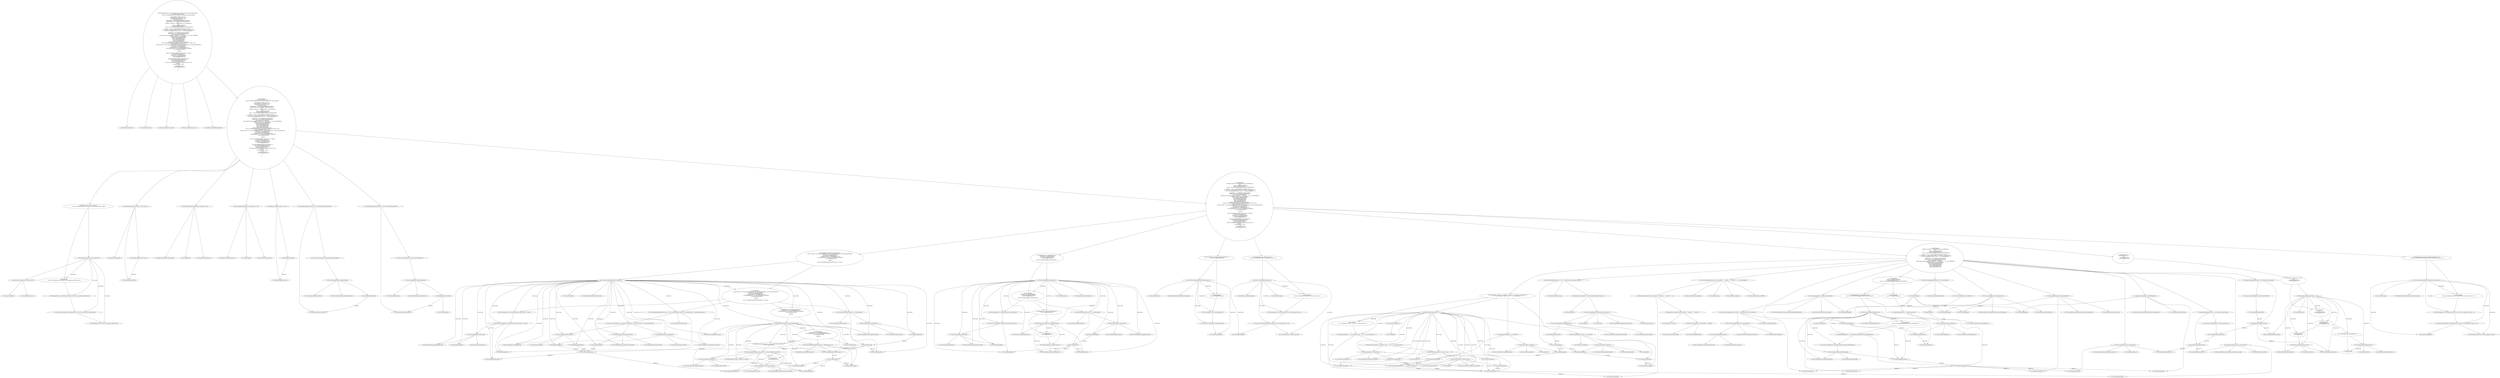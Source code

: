 digraph "parse#?,Project,Object" {
0 [label="2:CtTypeReferenceImpl@void" shape=ellipse]
1 [label="2:CtVirtualElement@parse" shape=ellipse]
2 [label="2:CtParameterImpl@Project project" shape=ellipse]
3 [label="2:CtParameterImpl@Object source" shape=ellipse]
4 [label="2:CtTypeReferenceImpl@BuildException" shape=ellipse]
5 [label="3:CtVariableReadImpl@source" shape=ellipse]
6 [label="3:CtTypeAccessImpl@File" shape=ellipse]
7 [label="3:CtBinaryOperatorImpl@(source instanceof File)" shape=ellipse]
8 [label="3:CtUnaryOperatorImpl@!(source instanceof File)" shape=ellipse]
9 [label="4:CtLiteralImpl@\"Only File source supported by default plugin\"" shape=ellipse]
10 [label="4:CtConstructorCallImpl@new BuildException(\"Only File source supported by default plugin\")" shape=ellipse]
11 [label="4:CtThrowImpl@throw new BuildException(\"Only File source supported by default plugin\")" shape=ellipse]
12 [label="3:CtBlockImpl@\{
    throw new BuildException(\"Only File source supported by default plugin\");
\}" shape=ellipse]
13 [label="3:CtIfImpl@if (!(source instanceof File)) \{
    throw new BuildException(\"Only File source supported by default plugin\");
\}" shape=ellipse]
14 [label="6:CtTypeReferenceImpl@File" shape=ellipse]
15 [label="6:CtVariableReadImpl@((File) (source))" shape=ellipse]
16 [label="6:CtVirtualElement@buildFile" shape=ellipse]
17 [label="6:CtLocalVariableImpl@File buildFile = ((File) (source))" shape=ellipse]
18 [label="7:CtTypeReferenceImpl@FileInputStream" shape=ellipse]
19 [label="7:CtLiteralImpl@null" shape=ellipse]
20 [label="7:CtVirtualElement@inputStream" shape=ellipse]
21 [label="7:CtLocalVariableImpl@FileInputStream inputStream = null" shape=ellipse]
22 [label="8:CtTypeReferenceImpl@InputSource" shape=ellipse]
23 [label="8:CtLiteralImpl@null" shape=ellipse]
24 [label="8:CtVirtualElement@inputSource" shape=ellipse]
25 [label="8:CtLocalVariableImpl@InputSource inputSource = null" shape=ellipse]
26 [label="9:CtFieldWriteImpl@this.project" shape=ellipse]
27 [label="9:CtVariableReadImpl@project" shape=ellipse]
28 [label="9:CtAssignmentImpl@this.project = project" shape=ellipse]
29 [label="10:CtFieldWriteImpl@this.buildFile" shape=ellipse]
30 [label="10:CtExecutableReferenceImpl@getAbsolutePath()" shape=ellipse]
31 [label="10:CtVirtualElement@getAbsolutePath" shape=ellipse]
32 [label="10:CtVariableReadImpl@buildFile" shape=ellipse]
33 [label="10:CtInvocationImpl@buildFile.getAbsolutePath()" shape=ellipse]
34 [label="10:CtConstructorCallImpl@new File(buildFile.getAbsolutePath())" shape=ellipse]
35 [label="10:CtAssignmentImpl@this.buildFile = new File(buildFile.getAbsolutePath())" shape=ellipse]
36 [label="11:CtFieldWriteImpl@buildFileParent" shape=ellipse]
37 [label="11:CtExecutableReferenceImpl@getParent()" shape=ellipse]
38 [label="11:CtVirtualElement@getParent" shape=ellipse]
39 [label="11:CtThisAccessImpl@this" shape=ellipse]
40 [label="11:CtFieldReadImpl@this.buildFile" shape=ellipse]
41 [label="11:CtInvocationImpl@this.buildFile.getParent()" shape=ellipse]
42 [label="11:CtConstructorCallImpl@new File(this.buildFile.getParent())" shape=ellipse]
43 [label="11:CtAssignmentImpl@buildFileParent = new File(this.buildFile.getParent())" shape=ellipse]
44 [label="13:CtTypeReferenceImpl@SAXParser" shape=ellipse]
45 [label="13:CtExecutableReferenceImpl@newSAXParser()" shape=ellipse]
46 [label="13:CtVirtualElement@newSAXParser" shape=ellipse]
47 [label="13:CtExecutableReferenceImpl@getParserFactory()" shape=ellipse]
48 [label="13:CtVirtualElement@getParserFactory" shape=ellipse]
49 [label="13:CtInvocationImpl@getParserFactory()" shape=ellipse]
50 [label="13:CtInvocationImpl@getParserFactory().newSAXParser()" shape=ellipse]
51 [label="13:CtVirtualElement@saxParser" shape=ellipse]
52 [label="13:CtLocalVariableImpl@SAXParser saxParser = getParserFactory().newSAXParser()" shape=ellipse]
53 [label="15:CtFieldWriteImpl@parser" shape=ellipse]
54 [label="15:CtExecutableReferenceImpl@getParser()" shape=ellipse]
55 [label="15:CtVirtualElement@getParser" shape=ellipse]
56 [label="15:CtVariableReadImpl@saxParser" shape=ellipse]
57 [label="15:CtInvocationImpl@saxParser.getParser()" shape=ellipse]
58 [label="15:CtAssignmentImpl@parser = saxParser.getParser()" shape=ellipse]
59 [label="14:CtBlockImpl@\{
    parser = saxParser.getParser();
\}" shape=ellipse]
60 [label="16:CtVirtualElement@exc" shape=ellipse]
61 [label="16:CtTypeReferenceImpl@SAXException" shape=ellipse]
62 [label="16:CtCatchVariableImpl@SAXException exc" shape=ellipse]
63 [label="17:CtFieldWriteImpl@parser" shape=ellipse]
64 [label="17:CtExecutableReferenceImpl@getXMLReader()" shape=ellipse]
65 [label="17:CtVirtualElement@getXMLReader" shape=ellipse]
66 [label="17:CtVariableReadImpl@saxParser" shape=ellipse]
67 [label="17:CtInvocationImpl@saxParser.getXMLReader()" shape=ellipse]
68 [label="17:CtConstructorCallImpl@new XMLReaderAdapter(saxParser.getXMLReader())" shape=ellipse]
69 [label="17:CtAssignmentImpl@parser = new XMLReaderAdapter(saxParser.getXMLReader())" shape=ellipse]
70 [label="16:CtBlockImpl@\{
    parser = new XMLReaderAdapter(saxParser.getXMLReader());
\}" shape=ellipse]
71 [label="16:CtCatchImpl@ catch (SAXException exc) \{
    parser = new XMLReaderAdapter(saxParser.getXMLReader());
\}" shape=ellipse]
72 [label="14:CtTryImpl@try \{
    parser = saxParser.getParser();
\} catch (SAXException exc) \{
    parser = new XMLReaderAdapter(saxParser.getXMLReader());
\}" shape=ellipse]
73 [label="19:CtTypeReferenceImpl@String" shape=ellipse]
74 [label="19:CtLiteralImpl@\"file:\"" shape=ellipse]
75 [label="19:CtExecutableReferenceImpl@replace(char,char)" shape=ellipse]
76 [label="19:CtVirtualElement@replace" shape=ellipse]
77 [label="19:CtExecutableReferenceImpl@getAbsolutePath()" shape=ellipse]
78 [label="19:CtVirtualElement@getAbsolutePath" shape=ellipse]
79 [label="19:CtVariableReadImpl@buildFile" shape=ellipse]
80 [label="19:CtInvocationImpl@buildFile.getAbsolutePath()" shape=ellipse]
81 [label="19:CtLiteralImpl@'\\'" shape=ellipse]
82 [label="19:CtLiteralImpl@'/'" shape=ellipse]
83 [label="19:CtInvocationImpl@buildFile.getAbsolutePath().replace('\\', '/')" shape=ellipse]
84 [label="19:CtBinaryOperatorImpl@\"file:\" + buildFile.getAbsolutePath().replace('\\', '/')" shape=ellipse]
85 [label="19:CtVirtualElement@uri" shape=ellipse]
86 [label="19:CtLocalVariableImpl@String uri = \"file:\" + buildFile.getAbsolutePath().replace('\\', '/')" shape=ellipse]
87 [label="20:CtTypeReferenceImpl@int" shape=ellipse]
88 [label="20:CtExecutableReferenceImpl@indexOf(int)" shape=ellipse]
89 [label="20:CtVirtualElement@indexOf" shape=ellipse]
90 [label="20:CtVariableReadImpl@uri" shape=ellipse]
91 [label="20:CtLiteralImpl@'#'" shape=ellipse]
92 [label="20:CtInvocationImpl@uri.indexOf('#')" shape=ellipse]
93 [label="20:CtVirtualElement@index" shape=ellipse]
94 [label="20:CtLocalVariableImpl@int index = uri.indexOf('#')" shape=ellipse]
95 [label="20:CtVariableReadImpl@index" shape=ellipse]
96 [label="20:CtLiteralImpl@1" shape=ellipse]
97 [label="20:CtUnaryOperatorImpl@(-1)" shape=ellipse]
98 [label="20:CtBinaryOperatorImpl@index != (-1)" shape=ellipse]
99 [label="20:CtVariableWriteImpl@index" shape=ellipse]
100 [label="20:CtExecutableReferenceImpl@indexOf(int)" shape=ellipse]
101 [label="20:CtVirtualElement@indexOf" shape=ellipse]
102 [label="20:CtVariableReadImpl@uri" shape=ellipse]
103 [label="20:CtLiteralImpl@'#'" shape=ellipse]
104 [label="20:CtInvocationImpl@uri.indexOf('#')" shape=ellipse]
105 [label="20:CtAssignmentImpl@index = uri.indexOf('#')" shape=ellipse]
106 [label="21:CtVariableWriteImpl@uri" shape=ellipse]
107 [label="21:CtExecutableReferenceImpl@substring(int,int)" shape=ellipse]
108 [label="21:CtVirtualElement@substring" shape=ellipse]
109 [label="21:CtVariableReadImpl@uri" shape=ellipse]
110 [label="21:CtLiteralImpl@0" shape=ellipse]
111 [label="21:CtVariableReadImpl@index" shape=ellipse]
112 [label="21:CtInvocationImpl@uri.substring(0, index)" shape=ellipse]
113 [label="21:CtLiteralImpl@\"%23\"" shape=ellipse]
114 [label="21:CtBinaryOperatorImpl@(uri.substring(0, index) + \"%23\")" shape=ellipse]
115 [label="21:CtExecutableReferenceImpl@substring(int)" shape=ellipse]
116 [label="21:CtVirtualElement@substring" shape=ellipse]
117 [label="21:CtVariableReadImpl@uri" shape=ellipse]
118 [label="21:CtVariableReadImpl@index" shape=ellipse]
119 [label="21:CtLiteralImpl@1" shape=ellipse]
120 [label="21:CtBinaryOperatorImpl@index + 1" shape=ellipse]
121 [label="21:CtInvocationImpl@uri.substring(index + 1)" shape=ellipse]
122 [label="21:CtBinaryOperatorImpl@(uri.substring(0, index) + \"%23\") + uri.substring(index + 1)" shape=ellipse]
123 [label="21:CtAssignmentImpl@uri = (uri.substring(0, index) + \"%23\") + uri.substring(index + 1)" shape=ellipse]
124 [label="20:CtBlockImpl@\{
    uri = (uri.substring(0, index) + \"%23\") + uri.substring(index + 1);
\}" shape=ellipse]
125 [label="20:CtForImpl@for (int index = uri.indexOf('#'); index != (-1); index = uri.indexOf('#')) \{
    uri = (uri.substring(0, index) + \"%23\") + uri.substring(index + 1);
\}" shape=ellipse]
126 [label="23:CtVariableWriteImpl@inputStream" shape=ellipse]
127 [label="23:CtVariableReadImpl@buildFile" shape=ellipse]
128 [label="23:CtConstructorCallImpl@new FileInputStream(buildFile)" shape=ellipse]
129 [label="23:CtAssignmentImpl@inputStream = new FileInputStream(buildFile)" shape=ellipse]
130 [label="24:CtVariableWriteImpl@inputSource" shape=ellipse]
131 [label="24:CtVariableReadImpl@inputStream" shape=ellipse]
132 [label="24:CtConstructorCallImpl@new InputSource(inputStream)" shape=ellipse]
133 [label="24:CtAssignmentImpl@inputSource = new InputSource(inputStream)" shape=ellipse]
134 [label="25:CtExecutableReferenceImpl@setSystemId(java.lang.String)" shape=ellipse]
135 [label="25:CtVirtualElement@setSystemId" shape=ellipse]
136 [label="25:CtVariableReadImpl@inputSource" shape=ellipse]
137 [label="25:CtVariableReadImpl@uri" shape=ellipse]
138 [label="25:CtInvocationImpl@inputSource.setSystemId(uri)" shape=ellipse]
139 [label="26:CtExecutableReferenceImpl@log()" shape=ellipse]
140 [label="26:CtVirtualElement@log" shape=ellipse]
141 [label="26:CtVariableReadImpl@project" shape=ellipse]
142 [label="26:CtLiteralImpl@\"parsing buildfile \"" shape=ellipse]
143 [label="26:CtVariableReadImpl@buildFile" shape=ellipse]
144 [label="26:CtBinaryOperatorImpl@(\"parsing buildfile \" + buildFile)" shape=ellipse]
145 [label="26:CtLiteralImpl@\" with URI = \"" shape=ellipse]
146 [label="26:CtBinaryOperatorImpl@((\"parsing buildfile \" + buildFile) + \" with URI = \")" shape=ellipse]
147 [label="26:CtVariableReadImpl@uri" shape=ellipse]
148 [label="26:CtBinaryOperatorImpl@((\"parsing buildfile \" + buildFile) + \" with URI = \") + uri" shape=ellipse]
149 [label="26:CtTypeAccessImpl@MSG_VERBOSE" shape=ellipse]
150 [label="26:CtInvocationImpl@project.log(((\"parsing buildfile \" + buildFile) + \" with URI = \") + uri, MSG_VERBOSE)" shape=ellipse]
151 [label="27:CtTypeReferenceImpl@HandlerBase" shape=ellipse]
152 [label="27:CtConstructorCallImpl@new RootHandler()" shape=ellipse]
153 [label="27:CtVirtualElement@hb" shape=ellipse]
154 [label="27:CtLocalVariableImpl@HandlerBase hb = new RootHandler()" shape=ellipse]
155 [label="28:CtExecutableReferenceImpl@setDocumentHandler(HandlerBase)" shape=ellipse]
156 [label="28:CtVirtualElement@setDocumentHandler" shape=ellipse]
157 [label="28:CtFieldReadImpl@parser" shape=ellipse]
158 [label="28:CtVariableReadImpl@hb" shape=ellipse]
159 [label="28:CtInvocationImpl@parser.setDocumentHandler(hb)" shape=ellipse]
160 [label="29:CtExecutableReferenceImpl@setEntityResolver(HandlerBase)" shape=ellipse]
161 [label="29:CtVirtualElement@setEntityResolver" shape=ellipse]
162 [label="29:CtFieldReadImpl@parser" shape=ellipse]
163 [label="29:CtVariableReadImpl@hb" shape=ellipse]
164 [label="29:CtInvocationImpl@parser.setEntityResolver(hb)" shape=ellipse]
165 [label="30:CtExecutableReferenceImpl@setErrorHandler(HandlerBase)" shape=ellipse]
166 [label="30:CtVirtualElement@setErrorHandler" shape=ellipse]
167 [label="30:CtFieldReadImpl@parser" shape=ellipse]
168 [label="30:CtVariableReadImpl@hb" shape=ellipse]
169 [label="30:CtInvocationImpl@parser.setErrorHandler(hb)" shape=ellipse]
170 [label="31:CtExecutableReferenceImpl@setDTDHandler(HandlerBase)" shape=ellipse]
171 [label="31:CtVirtualElement@setDTDHandler" shape=ellipse]
172 [label="31:CtFieldReadImpl@parser" shape=ellipse]
173 [label="31:CtVariableReadImpl@hb" shape=ellipse]
174 [label="31:CtInvocationImpl@parser.setDTDHandler(hb)" shape=ellipse]
175 [label="32:CtExecutableReferenceImpl@parse(InputSource)" shape=ellipse]
176 [label="32:CtVirtualElement@parse" shape=ellipse]
177 [label="32:CtFieldReadImpl@parser" shape=ellipse]
178 [label="32:CtVariableReadImpl@inputSource" shape=ellipse]
179 [label="32:CtInvocationImpl@parser.parse(inputSource)" shape=ellipse]
180 [label="12:CtBlockImpl@\{
    SAXParser saxParser = getParserFactory().newSAXParser();
    try \{
        parser = saxParser.getParser();
    \} catch (SAXException exc) \{
        parser = new XMLReaderAdapter(saxParser.getXMLReader());
    \}
    String uri = \"file:\" + buildFile.getAbsolutePath().replace('\\', '/');
    for (int index = uri.indexOf('#'); index != (-1); index = uri.indexOf('#')) \{
        uri = (uri.substring(0, index) + \"%23\") + uri.substring(index + 1);
    \}
    inputStream = new FileInputStream(buildFile);
    inputSource = new InputSource(inputStream);
    inputSource.setSystemId(uri);
    project.log(((\"parsing buildfile \" + buildFile) + \" with URI = \") + uri, MSG_VERBOSE);
    HandlerBase hb = new RootHandler();
    parser.setDocumentHandler(hb);
    parser.setEntityResolver(hb);
    parser.setErrorHandler(hb);
    parser.setDTDHandler(hb);
    parser.parse(inputSource);
\}" shape=ellipse]
181 [label="33:CtVirtualElement@exc" shape=ellipse]
182 [label="33:CtTypeReferenceImpl@ParserConfigurationException" shape=ellipse]
183 [label="33:CtCatchVariableImpl@ParserConfigurationException exc" shape=ellipse]
184 [label="34:CtLiteralImpl@\"Parser has not been configured correctly\"" shape=ellipse]
185 [label="34:CtVariableReadImpl@exc" shape=ellipse]
186 [label="34:CtConstructorCallImpl@new BuildException(\"Parser has not been configured correctly\", exc)" shape=ellipse]
187 [label="34:CtThrowImpl@throw new BuildException(\"Parser has not been configured correctly\", exc)" shape=ellipse]
188 [label="33:CtBlockImpl@\{
    throw new BuildException(\"Parser has not been configured correctly\", exc);
\}" shape=ellipse]
189 [label="33:CtCatchImpl@ catch (ParserConfigurationException exc) \{
    throw new BuildException(\"Parser has not been configured correctly\", exc);
\}" shape=ellipse]
190 [label="35:CtVirtualElement@exc" shape=ellipse]
191 [label="35:CtTypeReferenceImpl@SAXParseException" shape=ellipse]
192 [label="35:CtCatchVariableImpl@SAXParseException exc" shape=ellipse]
193 [label="36:CtTypeReferenceImpl@Location" shape=ellipse]
194 [label="37:CtExecutableReferenceImpl@toString()" shape=ellipse]
195 [label="37:CtVirtualElement@toString" shape=ellipse]
196 [label="37:CtVariableReadImpl@buildFile" shape=ellipse]
197 [label="37:CtInvocationImpl@buildFile.toString()" shape=ellipse]
198 [label="37:CtExecutableReferenceImpl@getLineNumber()" shape=ellipse]
199 [label="37:CtVirtualElement@getLineNumber" shape=ellipse]
200 [label="37:CtVariableReadImpl@exc" shape=ellipse]
201 [label="37:CtInvocationImpl@exc.getLineNumber()" shape=ellipse]
202 [label="37:CtExecutableReferenceImpl@getColumnNumber()" shape=ellipse]
203 [label="37:CtVirtualElement@getColumnNumber" shape=ellipse]
204 [label="37:CtVariableReadImpl@exc" shape=ellipse]
205 [label="37:CtInvocationImpl@exc.getColumnNumber()" shape=ellipse]
206 [label="37:CtConstructorCallImpl@new Location(buildFile.toString(), exc.getLineNumber(), exc.getColumnNumber())" shape=ellipse]
207 [label="36:CtVirtualElement@location" shape=ellipse]
208 [label="36:CtLocalVariableImpl@Location location = new Location(buildFile.toString(), exc.getLineNumber(), exc.getColumnNumber())" shape=ellipse]
209 [label="38:CtTypeReferenceImpl@Throwable" shape=ellipse]
210 [label="38:CtExecutableReferenceImpl@getException()" shape=ellipse]
211 [label="38:CtVirtualElement@getException" shape=ellipse]
212 [label="38:CtVariableReadImpl@exc" shape=ellipse]
213 [label="38:CtInvocationImpl@exc.getException()" shape=ellipse]
214 [label="38:CtVirtualElement@t" shape=ellipse]
215 [label="38:CtLocalVariableImpl@Throwable t = exc.getException()" shape=ellipse]
216 [label="39:CtVariableReadImpl@t" shape=ellipse]
217 [label="39:CtTypeAccessImpl@BuildException" shape=ellipse]
218 [label="39:CtBinaryOperatorImpl@t instanceof BuildException" shape=ellipse]
219 [label="40:CtTypeReferenceImpl@BuildException" shape=ellipse]
220 [label="40:CtVariableReadImpl@((BuildException) (t))" shape=ellipse]
221 [label="40:CtVirtualElement@be" shape=ellipse]
222 [label="40:CtLocalVariableImpl@BuildException be = ((BuildException) (t))" shape=ellipse]
223 [label="41:CtExecutableReferenceImpl@getLocation()" shape=ellipse]
224 [label="41:CtVirtualElement@getLocation" shape=ellipse]
225 [label="41:CtVariableReadImpl@be" shape=ellipse]
226 [label="41:CtInvocationImpl@be.getLocation()" shape=ellipse]
227 [label="41:CtFieldReadImpl@Location.UNKNOWN_LOCATION" shape=ellipse]
228 [label="41:CtBinaryOperatorImpl@be.getLocation() == Location.UNKNOWN_LOCATION" shape=ellipse]
229 [label="42:CtExecutableReferenceImpl@setLocation(Location)" shape=ellipse]
230 [label="42:CtVirtualElement@setLocation" shape=ellipse]
231 [label="42:CtVariableReadImpl@be" shape=ellipse]
232 [label="42:CtVariableReadImpl@location" shape=ellipse]
233 [label="42:CtInvocationImpl@be.setLocation(location)" shape=ellipse]
234 [label="41:CtBlockImpl@\{
    be.setLocation(location);
\}" shape=ellipse]
235 [label="41:CtIfImpl@if (be.getLocation() == Location.UNKNOWN_LOCATION) \{
    be.setLocation(location);
\}" shape=ellipse]
236 [label="44:CtVariableReadImpl@be" shape=ellipse]
237 [label="44:CtThrowImpl@throw be" shape=ellipse]
238 [label="39:CtBlockImpl@\{
    BuildException be = ((BuildException) (t));
    if (be.getLocation() == Location.UNKNOWN_LOCATION) \{
        be.setLocation(location);
    \}
    throw be;
\}" shape=ellipse]
239 [label="39:CtIfImpl@if (t instanceof BuildException) \{
    BuildException be = ((BuildException) (t));
    if (be.getLocation() == Location.UNKNOWN_LOCATION) \{
        be.setLocation(location);
    \}
    throw be;
\}" shape=ellipse]
240 [label="46:CtExecutableReferenceImpl@getMessage()" shape=ellipse]
241 [label="46:CtVirtualElement@getMessage" shape=ellipse]
242 [label="46:CtVariableReadImpl@exc" shape=ellipse]
243 [label="46:CtInvocationImpl@exc.getMessage()" shape=ellipse]
244 [label="46:CtVariableReadImpl@t" shape=ellipse]
245 [label="46:CtVariableReadImpl@location" shape=ellipse]
246 [label="46:CtConstructorCallImpl@new BuildException(exc.getMessage(), t, location)" shape=ellipse]
247 [label="46:CtThrowImpl@throw new BuildException(exc.getMessage(), t, location)" shape=ellipse]
248 [label="35:CtBlockImpl@\{
    Location location = new Location(buildFile.toString(), exc.getLineNumber(), exc.getColumnNumber());
    Throwable t = exc.getException();
    if (t instanceof BuildException) \{
        BuildException be = ((BuildException) (t));
        if (be.getLocation() == Location.UNKNOWN_LOCATION) \{
            be.setLocation(location);
        \}
        throw be;
    \}
    throw new BuildException(exc.getMessage(), t, location);
\}" shape=ellipse]
249 [label="35:CtCatchImpl@ catch (SAXParseException exc) \{
    Location location = new Location(buildFile.toString(), exc.getLineNumber(), exc.getColumnNumber());
    Throwable t = exc.getException();
    if (t instanceof BuildException) \{
        BuildException be = ((BuildException) (t));
        if (be.getLocation() == Location.UNKNOWN_LOCATION) \{
            be.setLocation(location);
        \}
        throw be;
    \}
    throw new BuildException(exc.getMessage(), t, location);
\}" shape=ellipse]
250 [label="47:CtVirtualElement@exc" shape=ellipse]
251 [label="47:CtTypeReferenceImpl@SAXException" shape=ellipse]
252 [label="47:CtCatchVariableImpl@SAXException exc" shape=ellipse]
253 [label="48:CtTypeReferenceImpl@Throwable" shape=ellipse]
254 [label="48:CtExecutableReferenceImpl@getException()" shape=ellipse]
255 [label="48:CtVirtualElement@getException" shape=ellipse]
256 [label="48:CtVariableReadImpl@exc" shape=ellipse]
257 [label="48:CtInvocationImpl@exc.getException()" shape=ellipse]
258 [label="48:CtVirtualElement@t" shape=ellipse]
259 [label="48:CtLocalVariableImpl@Throwable t = exc.getException()" shape=ellipse]
260 [label="49:CtVariableReadImpl@t" shape=ellipse]
261 [label="49:CtTypeAccessImpl@BuildException" shape=ellipse]
262 [label="49:CtBinaryOperatorImpl@t instanceof BuildException" shape=ellipse]
263 [label="50:CtVariableReadImpl@((BuildException) (t))" shape=ellipse]
264 [label="50:CtThrowImpl@throw ((BuildException) (t))" shape=ellipse]
265 [label="49:CtBlockImpl@\{
    throw ((BuildException) (t));
\}" shape=ellipse]
266 [label="49:CtIfImpl@if (t instanceof BuildException) \{
    throw ((BuildException) (t));
\}" shape=ellipse]
267 [label="52:CtExecutableReferenceImpl@getMessage()" shape=ellipse]
268 [label="52:CtVirtualElement@getMessage" shape=ellipse]
269 [label="52:CtVariableReadImpl@exc" shape=ellipse]
270 [label="52:CtInvocationImpl@exc.getMessage()" shape=ellipse]
271 [label="52:CtVariableReadImpl@t" shape=ellipse]
272 [label="52:CtConstructorCallImpl@new BuildException(exc.getMessage(), t)" shape=ellipse]
273 [label="52:CtThrowImpl@throw new BuildException(exc.getMessage(), t)" shape=ellipse]
274 [label="47:CtBlockImpl@\{
    Throwable t = exc.getException();
    if (t instanceof BuildException) \{
        throw ((BuildException) (t));
    \}
    throw new BuildException(exc.getMessage(), t);
\}" shape=ellipse]
275 [label="47:CtCatchImpl@ catch (SAXException exc) \{
    Throwable t = exc.getException();
    if (t instanceof BuildException) \{
        throw ((BuildException) (t));
    \}
    throw new BuildException(exc.getMessage(), t);
\}" shape=ellipse]
276 [label="53:CtVirtualElement@exc" shape=ellipse]
277 [label="53:CtTypeReferenceImpl@FileNotFoundException" shape=ellipse]
278 [label="53:CtCatchVariableImpl@FileNotFoundException exc" shape=ellipse]
279 [label="54:CtVariableReadImpl@exc" shape=ellipse]
280 [label="54:CtConstructorCallImpl@new BuildException(exc)" shape=ellipse]
281 [label="54:CtThrowImpl@throw new BuildException(exc)" shape=ellipse]
282 [label="53:CtBlockImpl@\{
    throw new BuildException(exc);
\}" shape=ellipse]
283 [label="53:CtCatchImpl@ catch (FileNotFoundException exc) \{
    throw new BuildException(exc);
\}" shape=ellipse]
284 [label="55:CtVirtualElement@exc" shape=ellipse]
285 [label="55:CtTypeReferenceImpl@IOException" shape=ellipse]
286 [label="55:CtCatchVariableImpl@IOException exc" shape=ellipse]
287 [label="56:CtLiteralImpl@\"Error reading project file\"" shape=ellipse]
288 [label="56:CtVariableReadImpl@exc" shape=ellipse]
289 [label="56:CtConstructorCallImpl@new BuildException(\"Error reading project file\", exc)" shape=ellipse]
290 [label="56:CtThrowImpl@throw new BuildException(\"Error reading project file\", exc)" shape=ellipse]
291 [label="55:CtBlockImpl@\{
    throw new BuildException(\"Error reading project file\", exc);
\}" shape=ellipse]
292 [label="55:CtCatchImpl@ catch (IOException exc) \{
    throw new BuildException(\"Error reading project file\", exc);
\}" shape=ellipse]
293 [label="58:CtVariableReadImpl@inputStream" shape=ellipse]
294 [label="58:CtLiteralImpl@null" shape=ellipse]
295 [label="58:CtBinaryOperatorImpl@inputStream != null" shape=ellipse]
296 [label="60:CtExecutableReferenceImpl@close()" shape=ellipse]
297 [label="60:CtVirtualElement@close" shape=ellipse]
298 [label="60:CtVariableReadImpl@inputStream" shape=ellipse]
299 [label="60:CtInvocationImpl@inputStream.close()" shape=ellipse]
300 [label="59:CtBlockImpl@\{
    inputStream.close();
\}" shape=ellipse]
301 [label="61:CtVirtualElement@ioe" shape=ellipse]
302 [label="61:CtTypeReferenceImpl@IOException" shape=ellipse]
303 [label="61:CtCatchVariableImpl@IOException ioe" shape=ellipse]
304 [label="61:CtBlockImpl@\{
\}" shape=ellipse]
305 [label="61:CtCatchImpl@ catch (IOException ioe) \{
\}" shape=ellipse]
306 [label="59:CtTryImpl@try \{
    inputStream.close();
\} catch (IOException ioe) \{
\}" shape=ellipse]
307 [label="58:CtBlockImpl@\{
    try \{
        inputStream.close();
    \} catch (IOException ioe) \{
    \}
\}" shape=ellipse]
308 [label="58:CtIfImpl@if (inputStream != null) \{
    try \{
        inputStream.close();
    \} catch (IOException ioe) \{
    \}
\}" shape=ellipse]
309 [label="57:CtBlockImpl@\{
    if (inputStream != null) \{
        try \{
            inputStream.close();
        \} catch (IOException ioe) \{
        \}
    \}
\}" shape=ellipse]
310 [label="12:CtTryImpl@try \{
    SAXParser saxParser = getParserFactory().newSAXParser();
    try \{
        parser = saxParser.getParser();
    \} catch (SAXException exc) \{
        parser = new XMLReaderAdapter(saxParser.getXMLReader());
    \}
    String uri = \"file:\" + buildFile.getAbsolutePath().replace('\\', '/');
    for (int index = uri.indexOf('#'); index != (-1); index = uri.indexOf('#')) \{
        uri = (uri.substring(0, index) + \"%23\") + uri.substring(index + 1);
    \}
    inputStream = new FileInputStream(buildFile);
    inputSource = new InputSource(inputStream);
    inputSource.setSystemId(uri);
    project.log(((\"parsing buildfile \" + buildFile) + \" with URI = \") + uri, MSG_VERBOSE);
    HandlerBase hb = new RootHandler();
    parser.setDocumentHandler(hb);
    parser.setEntityResolver(hb);
    parser.setErrorHandler(hb);
    parser.setDTDHandler(hb);
    parser.parse(inputSource);
\} catch (ParserConfigurationException exc) \{
    throw new BuildException(\"Parser has not been configured correctly\", exc);
\} catch (SAXParseException exc) \{
    Location location = new Location(buildFile.toString(), exc.getLineNumber(), exc.getColumnNumber());
    Throwable t = exc.getException();
    if (t instanceof BuildException) \{
        BuildException be = ((BuildException) (t));
        if (be.getLocation() == Location.UNKNOWN_LOCATION) \{
            be.setLocation(location);
        \}
        throw be;
    \}
    throw new BuildException(exc.getMessage(), t, location);
\} catch (SAXException exc) \{
    Throwable t = exc.getException();
    if (t instanceof BuildException) \{
        throw ((BuildException) (t));
    \}
    throw new BuildException(exc.getMessage(), t);
\} catch (FileNotFoundException exc) \{
    throw new BuildException(exc);
\} catch (IOException exc) \{
    throw new BuildException(\"Error reading project file\", exc);
\} finally \{
    if (inputStream != null) \{
        try \{
            inputStream.close();
        \} catch (IOException ioe) \{
        \}
    \}
\}" shape=ellipse]
311 [label="2:CtBlockImpl@\{
    if (!(source instanceof File)) \{
        throw new BuildException(\"Only File source supported by default plugin\");
    \}
    File buildFile = ((File) (source));
    FileInputStream inputStream = null;
    InputSource inputSource = null;
    this.project = project;
    this.buildFile = new File(buildFile.getAbsolutePath());
    buildFileParent = new File(this.buildFile.getParent());
    try \{
        SAXParser saxParser = getParserFactory().newSAXParser();
        try \{
            parser = saxParser.getParser();
        \} catch (SAXException exc) \{
            parser = new XMLReaderAdapter(saxParser.getXMLReader());
        \}
        String uri = \"file:\" + buildFile.getAbsolutePath().replace('\\', '/');
        for (int index = uri.indexOf('#'); index != (-1); index = uri.indexOf('#')) \{
            uri = (uri.substring(0, index) + \"%23\") + uri.substring(index + 1);
        \}
        inputStream = new FileInputStream(buildFile);
        inputSource = new InputSource(inputStream);
        inputSource.setSystemId(uri);
        project.log(((\"parsing buildfile \" + buildFile) + \" with URI = \") + uri, MSG_VERBOSE);
        HandlerBase hb = new RootHandler();
        parser.setDocumentHandler(hb);
        parser.setEntityResolver(hb);
        parser.setErrorHandler(hb);
        parser.setDTDHandler(hb);
        parser.parse(inputSource);
    \} catch (ParserConfigurationException exc) \{
        throw new BuildException(\"Parser has not been configured correctly\", exc);
    \} catch (SAXParseException exc) \{
        Location location = new Location(buildFile.toString(), exc.getLineNumber(), exc.getColumnNumber());
        Throwable t = exc.getException();
        if (t instanceof BuildException) \{
            BuildException be = ((BuildException) (t));
            if (be.getLocation() == Location.UNKNOWN_LOCATION) \{
                be.setLocation(location);
            \}
            throw be;
        \}
        throw new BuildException(exc.getMessage(), t, location);
    \} catch (SAXException exc) \{
        Throwable t = exc.getException();
        if (t instanceof BuildException) \{
            throw ((BuildException) (t));
        \}
        throw new BuildException(exc.getMessage(), t);
    \} catch (FileNotFoundException exc) \{
        throw new BuildException(exc);
    \} catch (IOException exc) \{
        throw new BuildException(\"Error reading project file\", exc);
    \} finally \{
        if (inputStream != null) \{
            try \{
                inputStream.close();
            \} catch (IOException ioe) \{
            \}
        \}
    \}
\}" shape=ellipse]
312 [label="2:CtMethodImpl@public void parse(Project project, Object source) throws BuildException \{
    if (!(source instanceof File)) \{
        throw new BuildException(\"Only File source supported by default plugin\");
    \}
    File buildFile = ((File) (source));
    FileInputStream inputStream = null;
    InputSource inputSource = null;
    this.project = project;
    this.buildFile = new File(buildFile.getAbsolutePath());
    buildFileParent = new File(this.buildFile.getParent());
    try \{
        SAXParser saxParser = getParserFactory().newSAXParser();
        try \{
            parser = saxParser.getParser();
        \} catch (SAXException exc) \{
            parser = new XMLReaderAdapter(saxParser.getXMLReader());
        \}
        String uri = \"file:\" + buildFile.getAbsolutePath().replace('\\', '/');
        for (int index = uri.indexOf('#'); index != (-1); index = uri.indexOf('#')) \{
            uri = (uri.substring(0, index) + \"%23\") + uri.substring(index + 1);
        \}
        inputStream = new FileInputStream(buildFile);
        inputSource = new InputSource(inputStream);
        inputSource.setSystemId(uri);
        project.log(((\"parsing buildfile \" + buildFile) + \" with URI = \") + uri, MSG_VERBOSE);
        HandlerBase hb = new RootHandler();
        parser.setDocumentHandler(hb);
        parser.setEntityResolver(hb);
        parser.setErrorHandler(hb);
        parser.setDTDHandler(hb);
        parser.parse(inputSource);
    \} catch (ParserConfigurationException exc) \{
        throw new BuildException(\"Parser has not been configured correctly\", exc);
    \} catch (SAXParseException exc) \{
        Location location = new Location(buildFile.toString(), exc.getLineNumber(), exc.getColumnNumber());
        Throwable t = exc.getException();
        if (t instanceof BuildException) \{
            BuildException be = ((BuildException) (t));
            if (be.getLocation() == Location.UNKNOWN_LOCATION) \{
                be.setLocation(location);
            \}
            throw be;
        \}
        throw new BuildException(exc.getMessage(), t, location);
    \} catch (SAXException exc) \{
        Throwable t = exc.getException();
        if (t instanceof BuildException) \{
            throw ((BuildException) (t));
        \}
        throw new BuildException(exc.getMessage(), t);
    \} catch (FileNotFoundException exc) \{
        throw new BuildException(exc);
    \} catch (IOException exc) \{
        throw new BuildException(\"Error reading project file\", exc);
    \} finally \{
        if (inputStream != null) \{
            try \{
                inputStream.close();
            \} catch (IOException ioe) \{
            \}
        \}
    \}
\}" shape=ellipse]
313 [label="27:Update@UPDATE" shape=ellipse]
314 [label="27:CtConstructorCallImpl@new RootHandler(this)" shape=ellipse]
7 -> 5 [label=""];
7 -> 6 [label=""];
8 -> 7 [label=""];
8 -> 12 [label="Control Dep"];
8 -> 11 [label="Control Dep"];
8 -> 10 [label="Control Dep"];
8 -> 9 [label="Control Dep"];
10 -> 9 [label=""];
11 -> 10 [label=""];
12 -> 11 [label=""];
13 -> 8 [label=""];
13 -> 12 [label=""];
15 -> 16 [label="Data Dep"];
17 -> 14 [label=""];
17 -> 15 [label=""];
17 -> 16 [label=""];
21 -> 18 [label=""];
21 -> 19 [label=""];
21 -> 20 [label=""];
25 -> 22 [label=""];
25 -> 23 [label=""];
25 -> 24 [label=""];
27 -> 26 [label="Data Dep"];
28 -> 26 [label=""];
28 -> 27 [label=""];
32 -> 29 [label="Data Dep"];
33 -> 32 [label=""];
33 -> 30 [label=""];
33 -> 31 [label=""];
34 -> 33 [label=""];
35 -> 29 [label=""];
35 -> 34 [label=""];
40 -> 39 [label=""];
40 -> 36 [label="Data Dep"];
41 -> 40 [label=""];
41 -> 37 [label=""];
41 -> 38 [label=""];
42 -> 41 [label=""];
43 -> 36 [label=""];
43 -> 42 [label=""];
49 -> 47 [label=""];
49 -> 48 [label=""];
50 -> 49 [label=""];
50 -> 45 [label=""];
50 -> 46 [label=""];
51 -> 56 [label="Define-Use"];
51 -> 66 [label="Define-Use"];
52 -> 44 [label=""];
52 -> 50 [label=""];
52 -> 51 [label=""];
56 -> 53 [label="Data Dep"];
57 -> 56 [label=""];
57 -> 54 [label=""];
57 -> 55 [label=""];
58 -> 53 [label=""];
58 -> 57 [label=""];
59 -> 58 [label=""];
62 -> 61 [label=""];
62 -> 60 [label=""];
62 -> 70 [label="Control Dep"];
62 -> 69 [label="Control Dep"];
62 -> 63 [label="Control Dep"];
62 -> 68 [label="Control Dep"];
62 -> 67 [label="Control Dep"];
62 -> 64 [label="Control Dep"];
62 -> 66 [label="Control Dep"];
63 -> 157 [label="Define-Use"];
63 -> 162 [label="Define-Use"];
63 -> 167 [label="Define-Use"];
63 -> 172 [label="Define-Use"];
63 -> 177 [label="Define-Use"];
66 -> 63 [label="Data Dep"];
67 -> 66 [label=""];
67 -> 64 [label=""];
67 -> 65 [label=""];
68 -> 67 [label=""];
69 -> 63 [label=""];
69 -> 68 [label=""];
70 -> 69 [label=""];
71 -> 62 [label=""];
71 -> 70 [label=""];
72 -> 59 [label=""];
72 -> 71 [label=""];
79 -> 85 [label="Data Dep"];
80 -> 79 [label=""];
80 -> 77 [label=""];
80 -> 78 [label=""];
83 -> 80 [label=""];
83 -> 75 [label=""];
83 -> 81 [label=""];
83 -> 82 [label=""];
83 -> 76 [label=""];
84 -> 74 [label=""];
84 -> 83 [label=""];
85 -> 90 [label="Define-Use"];
85 -> 102 [label="Define-Use"];
86 -> 73 [label=""];
86 -> 84 [label=""];
86 -> 85 [label=""];
90 -> 93 [label="Data Dep"];
92 -> 90 [label=""];
92 -> 88 [label=""];
92 -> 91 [label=""];
92 -> 89 [label=""];
93 -> 95 [label="Define-Use"];
94 -> 87 [label=""];
94 -> 92 [label=""];
94 -> 93 [label=""];
97 -> 96 [label=""];
98 -> 95 [label=""];
98 -> 97 [label=""];
98 -> 124 [label="Control Dep"];
98 -> 123 [label="Control Dep"];
98 -> 106 [label="Control Dep"];
98 -> 122 [label="Control Dep"];
98 -> 114 [label="Control Dep"];
98 -> 112 [label="Control Dep"];
98 -> 107 [label="Control Dep"];
98 -> 109 [label="Control Dep"];
98 -> 110 [label="Control Dep"];
98 -> 111 [label="Control Dep"];
98 -> 113 [label="Control Dep"];
98 -> 121 [label="Control Dep"];
98 -> 115 [label="Control Dep"];
98 -> 117 [label="Control Dep"];
98 -> 120 [label="Control Dep"];
98 -> 118 [label="Control Dep"];
98 -> 119 [label="Control Dep"];
99 -> 111 [label="Define-Use"];
99 -> 118 [label="Define-Use"];
102 -> 99 [label="Data Dep"];
104 -> 102 [label=""];
104 -> 100 [label=""];
104 -> 103 [label=""];
104 -> 101 [label=""];
105 -> 99 [label=""];
105 -> 104 [label=""];
106 -> 137 [label="Define-Use"];
106 -> 147 [label="Define-Use"];
109 -> 106 [label="Data Dep"];
111 -> 106 [label="Data Dep"];
112 -> 109 [label=""];
112 -> 107 [label=""];
112 -> 110 [label=""];
112 -> 111 [label=""];
112 -> 108 [label=""];
114 -> 112 [label=""];
114 -> 113 [label=""];
117 -> 106 [label="Data Dep"];
118 -> 106 [label="Data Dep"];
120 -> 118 [label=""];
120 -> 119 [label=""];
121 -> 117 [label=""];
121 -> 115 [label=""];
121 -> 120 [label=""];
121 -> 116 [label=""];
122 -> 114 [label=""];
122 -> 121 [label=""];
123 -> 106 [label=""];
123 -> 122 [label=""];
124 -> 123 [label=""];
125 -> 94 [label=""];
125 -> 98 [label=""];
125 -> 105 [label=""];
125 -> 124 [label=""];
126 -> 131 [label="Define-Use"];
126 -> 293 [label="Define-Use"];
126 -> 298 [label="Define-Use"];
127 -> 126 [label="Data Dep"];
128 -> 127 [label=""];
129 -> 126 [label=""];
129 -> 128 [label=""];
130 -> 136 [label="Define-Use"];
130 -> 178 [label="Define-Use"];
131 -> 130 [label="Data Dep"];
132 -> 131 [label=""];
133 -> 130 [label=""];
133 -> 132 [label=""];
138 -> 136 [label=""];
138 -> 134 [label=""];
138 -> 137 [label=""];
138 -> 135 [label=""];
144 -> 142 [label=""];
144 -> 143 [label=""];
146 -> 144 [label=""];
146 -> 145 [label=""];
148 -> 146 [label=""];
148 -> 147 [label=""];
150 -> 141 [label=""];
150 -> 139 [label=""];
150 -> 148 [label=""];
150 -> 149 [label=""];
150 -> 140 [label=""];
152 -> 313 [label="Action"];
153 -> 158 [label="Define-Use"];
153 -> 163 [label="Define-Use"];
153 -> 168 [label="Define-Use"];
153 -> 173 [label="Define-Use"];
154 -> 151 [label=""];
154 -> 152 [label=""];
154 -> 153 [label=""];
159 -> 157 [label=""];
159 -> 155 [label=""];
159 -> 158 [label=""];
159 -> 156 [label=""];
164 -> 162 [label=""];
164 -> 160 [label=""];
164 -> 163 [label=""];
164 -> 161 [label=""];
169 -> 167 [label=""];
169 -> 165 [label=""];
169 -> 168 [label=""];
169 -> 166 [label=""];
174 -> 172 [label=""];
174 -> 170 [label=""];
174 -> 173 [label=""];
174 -> 171 [label=""];
179 -> 177 [label=""];
179 -> 175 [label=""];
179 -> 178 [label=""];
179 -> 176 [label=""];
180 -> 52 [label=""];
180 -> 72 [label=""];
180 -> 86 [label=""];
180 -> 125 [label=""];
180 -> 129 [label=""];
180 -> 133 [label=""];
180 -> 138 [label=""];
180 -> 150 [label=""];
180 -> 154 [label=""];
180 -> 159 [label=""];
180 -> 164 [label=""];
180 -> 169 [label=""];
180 -> 174 [label=""];
180 -> 179 [label=""];
183 -> 182 [label=""];
183 -> 181 [label=""];
183 -> 188 [label="Control Dep"];
183 -> 187 [label="Control Dep"];
183 -> 186 [label="Control Dep"];
183 -> 184 [label="Control Dep"];
183 -> 185 [label="Control Dep"];
186 -> 184 [label=""];
186 -> 185 [label=""];
187 -> 186 [label=""];
188 -> 187 [label=""];
189 -> 183 [label=""];
189 -> 188 [label=""];
192 -> 191 [label=""];
192 -> 190 [label=""];
192 -> 248 [label="Control Dep"];
192 -> 208 [label="Control Dep"];
192 -> 206 [label="Control Dep"];
192 -> 197 [label="Control Dep"];
192 -> 194 [label="Control Dep"];
192 -> 196 [label="Control Dep"];
192 -> 201 [label="Control Dep"];
192 -> 198 [label="Control Dep"];
192 -> 200 [label="Control Dep"];
192 -> 205 [label="Control Dep"];
192 -> 202 [label="Control Dep"];
192 -> 204 [label="Control Dep"];
192 -> 215 [label="Control Dep"];
192 -> 213 [label="Control Dep"];
192 -> 210 [label="Control Dep"];
192 -> 212 [label="Control Dep"];
192 -> 239 [label="Control Dep"];
192 -> 218 [label="Control Dep"];
192 -> 216 [label="Control Dep"];
192 -> 217 [label="Control Dep"];
192 -> 247 [label="Control Dep"];
192 -> 246 [label="Control Dep"];
192 -> 243 [label="Control Dep"];
192 -> 240 [label="Control Dep"];
192 -> 242 [label="Control Dep"];
192 -> 244 [label="Control Dep"];
192 -> 245 [label="Control Dep"];
196 -> 207 [label="Data Dep"];
197 -> 196 [label=""];
197 -> 194 [label=""];
197 -> 195 [label=""];
200 -> 207 [label="Data Dep"];
201 -> 200 [label=""];
201 -> 198 [label=""];
201 -> 199 [label=""];
204 -> 207 [label="Data Dep"];
205 -> 204 [label=""];
205 -> 202 [label=""];
205 -> 203 [label=""];
206 -> 197 [label=""];
206 -> 201 [label=""];
206 -> 205 [label=""];
207 -> 232 [label="Define-Use"];
207 -> 245 [label="Define-Use"];
208 -> 193 [label=""];
208 -> 206 [label=""];
208 -> 207 [label=""];
212 -> 214 [label="Data Dep"];
213 -> 212 [label=""];
213 -> 210 [label=""];
213 -> 211 [label=""];
214 -> 216 [label="Define-Use"];
214 -> 220 [label="Define-Use"];
214 -> 244 [label="Define-Use"];
215 -> 209 [label=""];
215 -> 213 [label=""];
215 -> 214 [label=""];
218 -> 216 [label=""];
218 -> 217 [label=""];
218 -> 238 [label="Control Dep"];
218 -> 222 [label="Control Dep"];
218 -> 220 [label="Control Dep"];
218 -> 235 [label="Control Dep"];
218 -> 228 [label="Control Dep"];
218 -> 226 [label="Control Dep"];
218 -> 223 [label="Control Dep"];
218 -> 225 [label="Control Dep"];
218 -> 227 [label="Control Dep"];
218 -> 237 [label="Control Dep"];
218 -> 236 [label="Control Dep"];
220 -> 221 [label="Data Dep"];
221 -> 225 [label="Define-Use"];
221 -> 231 [label="Define-Use"];
221 -> 236 [label="Define-Use"];
222 -> 219 [label=""];
222 -> 220 [label=""];
222 -> 221 [label=""];
226 -> 225 [label=""];
226 -> 223 [label=""];
226 -> 224 [label=""];
228 -> 226 [label=""];
228 -> 227 [label=""];
228 -> 234 [label="Control Dep"];
228 -> 233 [label="Control Dep"];
228 -> 229 [label="Control Dep"];
228 -> 231 [label="Control Dep"];
228 -> 232 [label="Control Dep"];
233 -> 231 [label=""];
233 -> 229 [label=""];
233 -> 232 [label=""];
233 -> 230 [label=""];
234 -> 233 [label=""];
235 -> 228 [label=""];
235 -> 234 [label=""];
237 -> 236 [label=""];
238 -> 222 [label=""];
238 -> 235 [label=""];
238 -> 237 [label=""];
239 -> 218 [label=""];
239 -> 238 [label=""];
243 -> 242 [label=""];
243 -> 240 [label=""];
243 -> 241 [label=""];
246 -> 243 [label=""];
246 -> 244 [label=""];
246 -> 245 [label=""];
247 -> 246 [label=""];
248 -> 208 [label=""];
248 -> 215 [label=""];
248 -> 239 [label=""];
248 -> 247 [label=""];
249 -> 192 [label=""];
249 -> 248 [label=""];
252 -> 251 [label=""];
252 -> 250 [label=""];
252 -> 274 [label="Control Dep"];
252 -> 259 [label="Control Dep"];
252 -> 257 [label="Control Dep"];
252 -> 254 [label="Control Dep"];
252 -> 256 [label="Control Dep"];
252 -> 266 [label="Control Dep"];
252 -> 262 [label="Control Dep"];
252 -> 260 [label="Control Dep"];
252 -> 261 [label="Control Dep"];
252 -> 273 [label="Control Dep"];
252 -> 272 [label="Control Dep"];
252 -> 270 [label="Control Dep"];
252 -> 267 [label="Control Dep"];
252 -> 269 [label="Control Dep"];
252 -> 271 [label="Control Dep"];
256 -> 258 [label="Data Dep"];
257 -> 256 [label=""];
257 -> 254 [label=""];
257 -> 255 [label=""];
258 -> 260 [label="Define-Use"];
258 -> 263 [label="Define-Use"];
258 -> 271 [label="Define-Use"];
259 -> 253 [label=""];
259 -> 257 [label=""];
259 -> 258 [label=""];
262 -> 260 [label=""];
262 -> 261 [label=""];
262 -> 265 [label="Control Dep"];
262 -> 264 [label="Control Dep"];
262 -> 263 [label="Control Dep"];
264 -> 263 [label=""];
265 -> 264 [label=""];
266 -> 262 [label=""];
266 -> 265 [label=""];
270 -> 269 [label=""];
270 -> 267 [label=""];
270 -> 268 [label=""];
272 -> 270 [label=""];
272 -> 271 [label=""];
273 -> 272 [label=""];
274 -> 259 [label=""];
274 -> 266 [label=""];
274 -> 273 [label=""];
275 -> 252 [label=""];
275 -> 274 [label=""];
278 -> 277 [label=""];
278 -> 276 [label=""];
278 -> 282 [label="Control Dep"];
278 -> 281 [label="Control Dep"];
278 -> 280 [label="Control Dep"];
278 -> 279 [label="Control Dep"];
280 -> 279 [label=""];
281 -> 280 [label=""];
282 -> 281 [label=""];
283 -> 278 [label=""];
283 -> 282 [label=""];
286 -> 285 [label=""];
286 -> 284 [label=""];
286 -> 291 [label="Control Dep"];
286 -> 290 [label="Control Dep"];
286 -> 289 [label="Control Dep"];
286 -> 287 [label="Control Dep"];
286 -> 288 [label="Control Dep"];
289 -> 287 [label=""];
289 -> 288 [label=""];
290 -> 289 [label=""];
291 -> 290 [label=""];
292 -> 286 [label=""];
292 -> 291 [label=""];
295 -> 293 [label=""];
295 -> 294 [label=""];
295 -> 307 [label="Control Dep"];
295 -> 306 [label="Control Dep"];
295 -> 300 [label="Control Dep"];
295 -> 299 [label="Control Dep"];
295 -> 296 [label="Control Dep"];
295 -> 298 [label="Control Dep"];
295 -> 305 [label="Control Dep"];
295 -> 303 [label="Control Dep"];
299 -> 298 [label=""];
299 -> 296 [label=""];
299 -> 297 [label=""];
300 -> 299 [label=""];
303 -> 302 [label=""];
303 -> 301 [label=""];
303 -> 304 [label="Control Dep"];
305 -> 303 [label=""];
305 -> 304 [label=""];
306 -> 300 [label=""];
306 -> 305 [label=""];
307 -> 306 [label=""];
308 -> 295 [label=""];
308 -> 307 [label=""];
309 -> 308 [label=""];
310 -> 180 [label=""];
310 -> 189 [label=""];
310 -> 249 [label=""];
310 -> 275 [label=""];
310 -> 283 [label=""];
310 -> 292 [label=""];
310 -> 309 [label=""];
311 -> 13 [label=""];
311 -> 17 [label=""];
311 -> 21 [label=""];
311 -> 25 [label=""];
311 -> 28 [label=""];
311 -> 35 [label=""];
311 -> 43 [label=""];
311 -> 310 [label=""];
312 -> 0 [label=""];
312 -> 2 [label=""];
312 -> 3 [label=""];
312 -> 4 [label=""];
312 -> 311 [label=""];
312 -> 1 [label=""];
313 -> 314 [label="Action"];
}